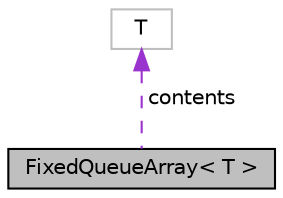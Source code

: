 digraph "FixedQueueArray&lt; T &gt;"
{
  edge [fontname="Helvetica",fontsize="10",labelfontname="Helvetica",labelfontsize="10"];
  node [fontname="Helvetica",fontsize="10",shape=record];
  Node1 [label="FixedQueueArray\< T \>",height=0.2,width=0.4,color="black", fillcolor="grey75", style="filled" fontcolor="black"];
  Node2 -> Node1 [dir="back",color="darkorchid3",fontsize="10",style="dashed",label=" contents" ,fontname="Helvetica"];
  Node2 [label="T",height=0.2,width=0.4,color="grey75", fillcolor="white", style="filled"];
}
